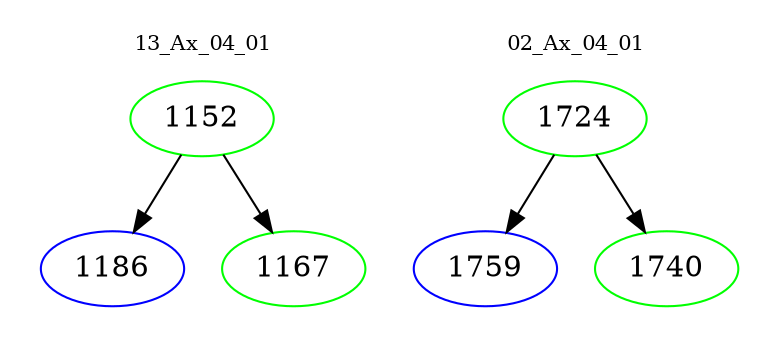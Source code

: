 digraph{
subgraph cluster_0 {
color = white
label = "13_Ax_04_01";
fontsize=10;
T0_1152 [label="1152", color="green"]
T0_1152 -> T0_1186 [color="black"]
T0_1186 [label="1186", color="blue"]
T0_1152 -> T0_1167 [color="black"]
T0_1167 [label="1167", color="green"]
}
subgraph cluster_1 {
color = white
label = "02_Ax_04_01";
fontsize=10;
T1_1724 [label="1724", color="green"]
T1_1724 -> T1_1759 [color="black"]
T1_1759 [label="1759", color="blue"]
T1_1724 -> T1_1740 [color="black"]
T1_1740 [label="1740", color="green"]
}
}
